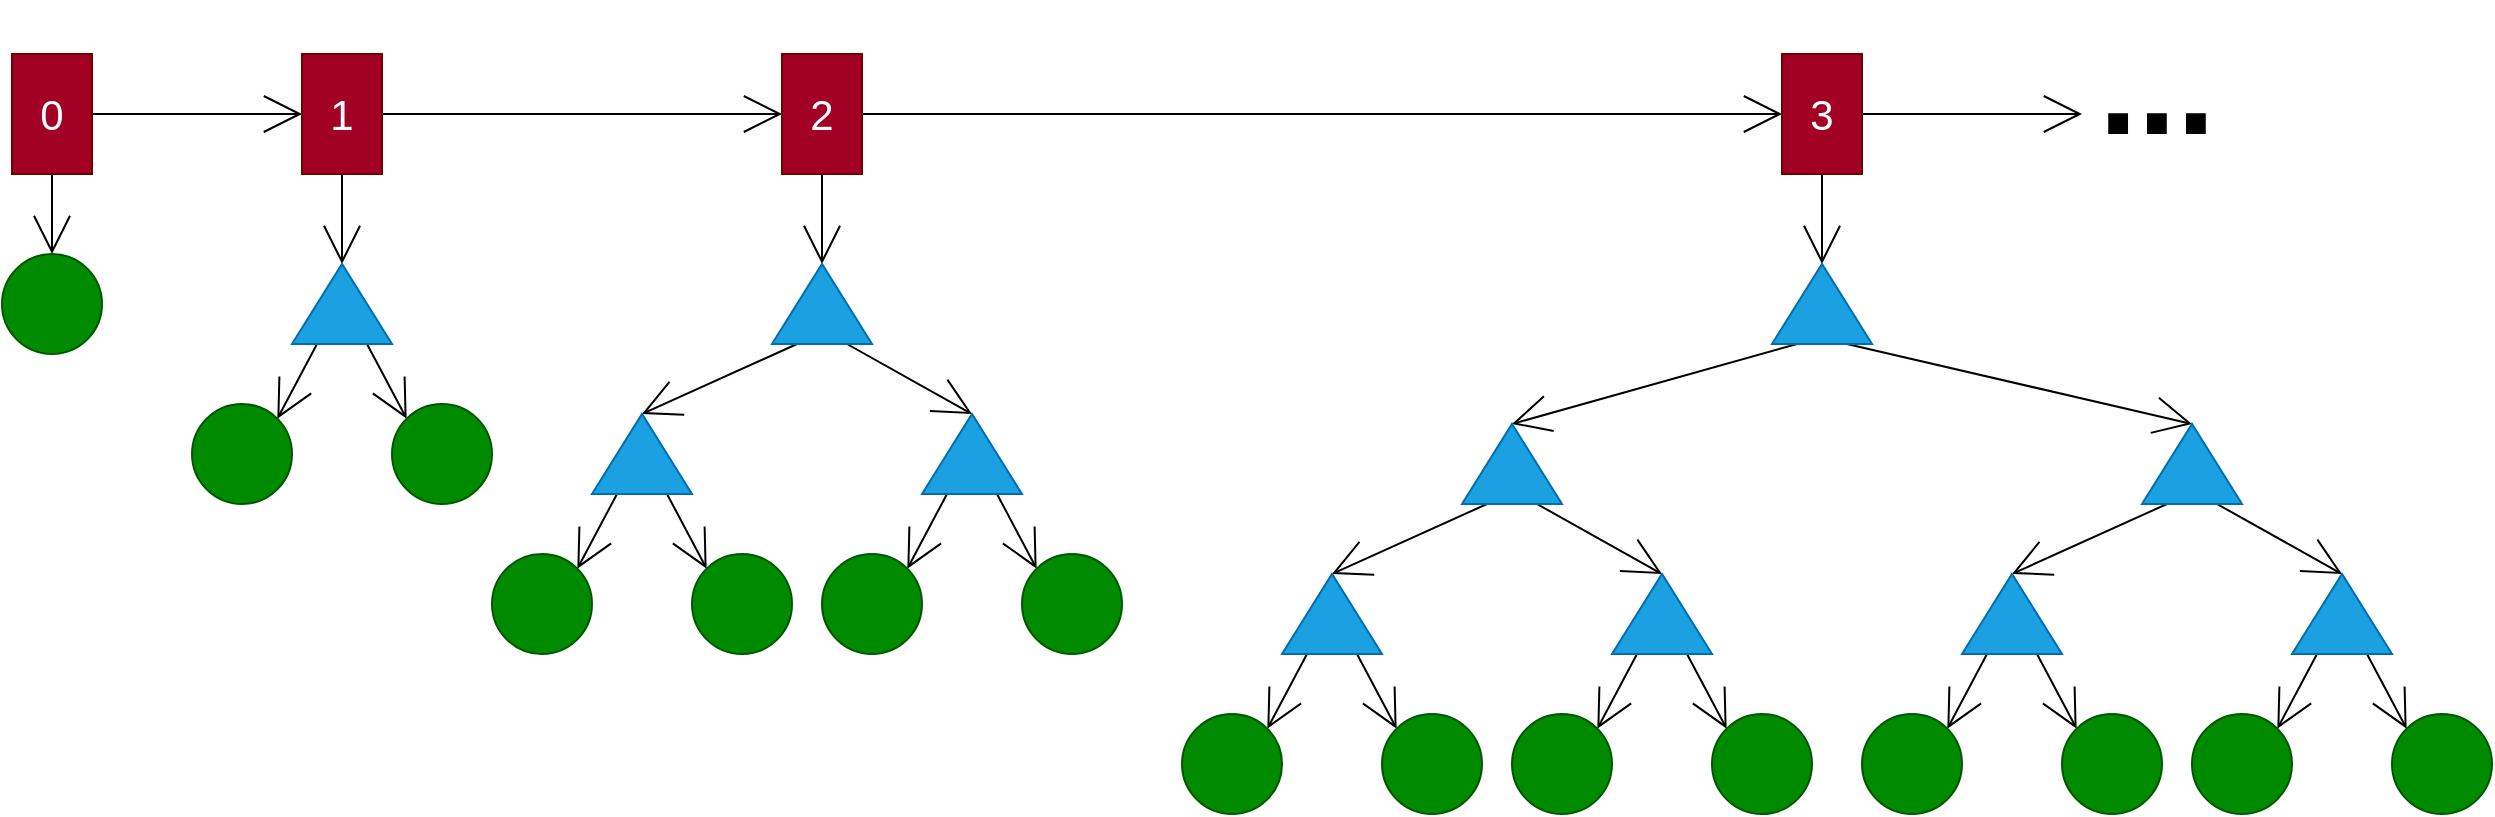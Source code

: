 <mxfile>
    <diagram id="nZWaQ4Mrgd4-5I0vfifR" name="Page-1">
        <mxGraphModel dx="1603" dy="2100" grid="1" gridSize="10" guides="1" tooltips="1" connect="1" arrows="1" fold="1" page="1" pageScale="1" pageWidth="850" pageHeight="1100" math="0" shadow="0">
            <root>
                <mxCell id="0"/>
                <mxCell id="1" parent="0"/>
                <mxCell id="81" style="edgeStyle=none;html=1;exitX=1;exitY=0.5;exitDx=0;exitDy=0;entryX=0;entryY=0.5;entryDx=0;entryDy=0;fontSize=21;endArrow=open;endFill=0;endSize=17;" edge="1" parent="1" source="2" target="3">
                    <mxGeometry relative="1" as="geometry"/>
                </mxCell>
                <mxCell id="88" style="edgeStyle=none;html=1;exitX=0.5;exitY=1;exitDx=0;exitDy=0;entryX=0.5;entryY=0;entryDx=0;entryDy=0;fontSize=70;endArrow=open;endFill=0;endSize=17;" edge="1" parent="1" source="2" target="20">
                    <mxGeometry relative="1" as="geometry"/>
                </mxCell>
                <mxCell id="2" value="0" style="rounded=0;whiteSpace=wrap;html=1;fontSize=21;fillColor=#a20025;strokeColor=#6F0000;fontColor=#ffffff;" vertex="1" parent="1">
                    <mxGeometry x="15" y="30" width="40" height="60" as="geometry"/>
                </mxCell>
                <mxCell id="82" style="edgeStyle=none;html=1;exitX=1;exitY=0.5;exitDx=0;exitDy=0;entryX=0;entryY=0.5;entryDx=0;entryDy=0;fontSize=21;endArrow=open;endFill=0;endSize=17;" edge="1" parent="1" source="3" target="4">
                    <mxGeometry relative="1" as="geometry"/>
                </mxCell>
                <mxCell id="89" style="edgeStyle=none;html=1;exitX=0.5;exitY=1;exitDx=0;exitDy=0;entryX=1;entryY=0.5;entryDx=0;entryDy=0;fontSize=70;endArrow=open;endFill=0;endSize=17;" edge="1" parent="1" source="3" target="11">
                    <mxGeometry relative="1" as="geometry"/>
                </mxCell>
                <mxCell id="3" value="1" style="rounded=0;whiteSpace=wrap;html=1;fontSize=21;fillColor=#a20025;strokeColor=#6F0000;fontColor=#ffffff;" vertex="1" parent="1">
                    <mxGeometry x="160" y="30" width="40" height="60" as="geometry"/>
                </mxCell>
                <mxCell id="83" style="edgeStyle=none;html=1;exitX=1;exitY=0.5;exitDx=0;exitDy=0;entryX=0;entryY=0.5;entryDx=0;entryDy=0;fontSize=21;endArrow=open;endFill=0;endSize=17;" edge="1" parent="1" source="4" target="5">
                    <mxGeometry relative="1" as="geometry"/>
                </mxCell>
                <mxCell id="90" style="edgeStyle=none;html=1;exitX=0.5;exitY=1;exitDx=0;exitDy=0;entryX=1;entryY=0.5;entryDx=0;entryDy=0;fontSize=70;endArrow=open;endFill=0;endSize=17;" edge="1" parent="1" source="4" target="23">
                    <mxGeometry relative="1" as="geometry"/>
                </mxCell>
                <mxCell id="4" value="2" style="rounded=0;whiteSpace=wrap;html=1;fontSize=21;fillColor=#a20025;strokeColor=#6F0000;fontColor=#ffffff;" vertex="1" parent="1">
                    <mxGeometry x="400" y="30" width="40" height="60" as="geometry"/>
                </mxCell>
                <mxCell id="85" style="edgeStyle=none;html=1;exitX=1;exitY=0.5;exitDx=0;exitDy=0;entryX=0;entryY=0;entryDx=0;entryDy=0;fontSize=70;endArrow=open;endFill=0;endSize=17;" edge="1" parent="1" source="5" target="7">
                    <mxGeometry relative="1" as="geometry"/>
                </mxCell>
                <mxCell id="91" style="edgeStyle=none;html=1;exitX=0.5;exitY=1;exitDx=0;exitDy=0;entryX=1;entryY=0.5;entryDx=0;entryDy=0;fontSize=70;endArrow=open;endFill=0;endSize=17;" edge="1" parent="1" source="5" target="38">
                    <mxGeometry relative="1" as="geometry"/>
                </mxCell>
                <mxCell id="5" value="3" style="rounded=0;whiteSpace=wrap;html=1;fontSize=21;fillColor=#a20025;strokeColor=#6F0000;fontColor=#ffffff;" vertex="1" parent="1">
                    <mxGeometry x="900" y="30" width="40" height="60" as="geometry"/>
                </mxCell>
                <mxCell id="7" value="..." style="text;html=1;strokeColor=none;fillColor=none;align=center;verticalAlign=bottom;whiteSpace=wrap;rounded=0;fontSize=70;fontStyle=1" vertex="1" parent="1">
                    <mxGeometry x="1050" y="60" width="75" height="30" as="geometry"/>
                </mxCell>
                <mxCell id="14" style="edgeStyle=none;html=1;exitX=0;exitY=0.25;exitDx=0;exitDy=0;entryX=1;entryY=0;entryDx=0;entryDy=0;fontSize=21;endArrow=open;endFill=0;endSize=17;" edge="1" parent="1" source="11" target="12">
                    <mxGeometry relative="1" as="geometry"/>
                </mxCell>
                <mxCell id="15" style="edgeStyle=none;html=1;exitX=0;exitY=0.75;exitDx=0;exitDy=0;entryX=0;entryY=0;entryDx=0;entryDy=0;fontSize=21;endArrow=open;endFill=0;endSize=17;" edge="1" parent="1" source="11" target="13">
                    <mxGeometry relative="1" as="geometry"/>
                </mxCell>
                <mxCell id="11" value="" style="triangle;whiteSpace=wrap;html=1;fontSize=21;rotation=-90;fillColor=#1ba1e2;strokeColor=#006EAF;fontColor=#ffffff;" vertex="1" parent="1">
                    <mxGeometry x="160" y="130" width="40" height="50" as="geometry"/>
                </mxCell>
                <mxCell id="12" value="" style="ellipse;whiteSpace=wrap;html=1;aspect=fixed;fontSize=21;fillColor=#008a00;strokeColor=#005700;fontColor=#ffffff;" vertex="1" parent="1">
                    <mxGeometry x="105" y="205" width="50" height="50" as="geometry"/>
                </mxCell>
                <mxCell id="13" value="" style="ellipse;whiteSpace=wrap;html=1;aspect=fixed;fontSize=21;fillColor=#008a00;strokeColor=#005700;fontColor=#ffffff;" vertex="1" parent="1">
                    <mxGeometry x="205" y="205" width="50" height="50" as="geometry"/>
                </mxCell>
                <mxCell id="20" value="" style="ellipse;whiteSpace=wrap;html=1;aspect=fixed;fontSize=21;fillColor=#008a00;strokeColor=#005700;fontColor=#ffffff;" vertex="1" parent="1">
                    <mxGeometry x="10" y="130" width="50" height="50" as="geometry"/>
                </mxCell>
                <mxCell id="21" style="edgeStyle=none;html=1;exitX=0;exitY=0.25;exitDx=0;exitDy=0;entryX=1;entryY=0.5;entryDx=0;entryDy=0;fontSize=21;endArrow=open;endFill=0;endSize=17;" edge="1" parent="1" source="23" target="28">
                    <mxGeometry relative="1" as="geometry">
                        <mxPoint x="332.678" y="212.322" as="targetPoint"/>
                    </mxGeometry>
                </mxCell>
                <mxCell id="22" style="edgeStyle=none;html=1;exitX=0;exitY=0.75;exitDx=0;exitDy=0;entryX=1;entryY=0.5;entryDx=0;entryDy=0;fontSize=21;endArrow=open;endFill=0;endSize=17;" edge="1" parent="1" source="23" target="33">
                    <mxGeometry relative="1" as="geometry">
                        <mxPoint x="397.322" y="212.322" as="targetPoint"/>
                    </mxGeometry>
                </mxCell>
                <mxCell id="23" value="" style="triangle;whiteSpace=wrap;html=1;fontSize=21;rotation=-90;fillColor=#1ba1e2;strokeColor=#006EAF;fontColor=#ffffff;" vertex="1" parent="1">
                    <mxGeometry x="400" y="130" width="40" height="50" as="geometry"/>
                </mxCell>
                <mxCell id="26" style="edgeStyle=none;html=1;exitX=0;exitY=0.25;exitDx=0;exitDy=0;entryX=1;entryY=0;entryDx=0;entryDy=0;fontSize=21;endArrow=open;endFill=0;endSize=17;" edge="1" parent="1" source="28" target="29">
                    <mxGeometry relative="1" as="geometry"/>
                </mxCell>
                <mxCell id="27" style="edgeStyle=none;html=1;exitX=0;exitY=0.75;exitDx=0;exitDy=0;entryX=0;entryY=0;entryDx=0;entryDy=0;fontSize=21;endArrow=open;endFill=0;endSize=17;" edge="1" parent="1" source="28" target="30">
                    <mxGeometry relative="1" as="geometry"/>
                </mxCell>
                <mxCell id="28" value="" style="triangle;whiteSpace=wrap;html=1;fontSize=21;rotation=-90;fillColor=#1ba1e2;strokeColor=#006EAF;fontColor=#ffffff;" vertex="1" parent="1">
                    <mxGeometry x="310" y="205" width="40" height="50" as="geometry"/>
                </mxCell>
                <mxCell id="29" value="" style="ellipse;whiteSpace=wrap;html=1;aspect=fixed;fontSize=21;fillColor=#008a00;strokeColor=#005700;fontColor=#ffffff;" vertex="1" parent="1">
                    <mxGeometry x="255" y="280" width="50" height="50" as="geometry"/>
                </mxCell>
                <mxCell id="30" value="" style="ellipse;whiteSpace=wrap;html=1;aspect=fixed;fontSize=21;fillColor=#008a00;strokeColor=#005700;fontColor=#ffffff;" vertex="1" parent="1">
                    <mxGeometry x="355" y="280" width="50" height="50" as="geometry"/>
                </mxCell>
                <mxCell id="31" style="edgeStyle=none;html=1;exitX=0;exitY=0.25;exitDx=0;exitDy=0;entryX=1;entryY=0;entryDx=0;entryDy=0;fontSize=21;endArrow=open;endFill=0;endSize=17;" edge="1" parent="1" source="33" target="34">
                    <mxGeometry relative="1" as="geometry"/>
                </mxCell>
                <mxCell id="32" style="edgeStyle=none;html=1;exitX=0;exitY=0.75;exitDx=0;exitDy=0;entryX=0;entryY=0;entryDx=0;entryDy=0;fontSize=21;endArrow=open;endFill=0;endSize=17;" edge="1" parent="1" source="33" target="35">
                    <mxGeometry relative="1" as="geometry"/>
                </mxCell>
                <mxCell id="33" value="" style="triangle;whiteSpace=wrap;html=1;fontSize=21;rotation=-90;fillColor=#1ba1e2;strokeColor=#006EAF;fontColor=#ffffff;" vertex="1" parent="1">
                    <mxGeometry x="475" y="205" width="40" height="50" as="geometry"/>
                </mxCell>
                <mxCell id="34" value="" style="ellipse;whiteSpace=wrap;html=1;aspect=fixed;fontSize=21;fillColor=#008a00;strokeColor=#005700;fontColor=#ffffff;" vertex="1" parent="1">
                    <mxGeometry x="420" y="280" width="50" height="50" as="geometry"/>
                </mxCell>
                <mxCell id="35" value="" style="ellipse;whiteSpace=wrap;html=1;aspect=fixed;fontSize=21;fillColor=#008a00;strokeColor=#005700;fontColor=#ffffff;" vertex="1" parent="1">
                    <mxGeometry x="520" y="280" width="50" height="50" as="geometry"/>
                </mxCell>
                <mxCell id="36" style="edgeStyle=none;html=1;exitX=0;exitY=0.25;exitDx=0;exitDy=0;entryX=1;entryY=0.5;entryDx=0;entryDy=0;fontSize=21;endArrow=open;endFill=0;endSize=17;" edge="1" parent="1" source="38" target="56">
                    <mxGeometry relative="1" as="geometry">
                        <mxPoint x="830" y="210" as="targetPoint"/>
                    </mxGeometry>
                </mxCell>
                <mxCell id="37" style="edgeStyle=none;html=1;exitX=0;exitY=0.75;exitDx=0;exitDy=0;entryX=1;entryY=0.5;entryDx=0;entryDy=0;fontSize=21;endArrow=open;endFill=0;endSize=17;" edge="1" parent="1" source="38" target="69">
                    <mxGeometry relative="1" as="geometry">
                        <mxPoint x="995" y="210" as="targetPoint"/>
                    </mxGeometry>
                </mxCell>
                <mxCell id="38" value="" style="triangle;whiteSpace=wrap;html=1;fontSize=21;rotation=-90;fillColor=#1ba1e2;strokeColor=#006EAF;fontColor=#ffffff;" vertex="1" parent="1">
                    <mxGeometry x="900" y="130" width="40" height="50" as="geometry"/>
                </mxCell>
                <mxCell id="54" style="edgeStyle=none;html=1;exitX=0;exitY=0.25;exitDx=0;exitDy=0;entryX=1;entryY=0.5;entryDx=0;entryDy=0;fontSize=21;endArrow=open;endFill=0;endSize=17;" edge="1" parent="1" source="56" target="59">
                    <mxGeometry relative="1" as="geometry">
                        <mxPoint x="677.678" y="292.322" as="targetPoint"/>
                    </mxGeometry>
                </mxCell>
                <mxCell id="55" style="edgeStyle=none;html=1;exitX=0;exitY=0.75;exitDx=0;exitDy=0;entryX=1;entryY=0.5;entryDx=0;entryDy=0;fontSize=21;endArrow=open;endFill=0;endSize=17;" edge="1" parent="1" source="56" target="64">
                    <mxGeometry relative="1" as="geometry">
                        <mxPoint x="742.322" y="292.322" as="targetPoint"/>
                    </mxGeometry>
                </mxCell>
                <mxCell id="56" value="" style="triangle;whiteSpace=wrap;html=1;fontSize=21;rotation=-90;fillColor=#1ba1e2;strokeColor=#006EAF;fontColor=#ffffff;" vertex="1" parent="1">
                    <mxGeometry x="745" y="210" width="40" height="50" as="geometry"/>
                </mxCell>
                <mxCell id="57" style="edgeStyle=none;html=1;exitX=0;exitY=0.25;exitDx=0;exitDy=0;entryX=1;entryY=0;entryDx=0;entryDy=0;fontSize=21;endArrow=open;endFill=0;endSize=17;" edge="1" parent="1" source="59" target="60">
                    <mxGeometry relative="1" as="geometry"/>
                </mxCell>
                <mxCell id="58" style="edgeStyle=none;html=1;exitX=0;exitY=0.75;exitDx=0;exitDy=0;entryX=0;entryY=0;entryDx=0;entryDy=0;fontSize=21;endArrow=open;endFill=0;endSize=17;" edge="1" parent="1" source="59" target="61">
                    <mxGeometry relative="1" as="geometry"/>
                </mxCell>
                <mxCell id="59" value="" style="triangle;whiteSpace=wrap;html=1;fontSize=21;rotation=-90;fillColor=#1ba1e2;strokeColor=#006EAF;fontColor=#ffffff;" vertex="1" parent="1">
                    <mxGeometry x="655" y="285" width="40" height="50" as="geometry"/>
                </mxCell>
                <mxCell id="60" value="" style="ellipse;whiteSpace=wrap;html=1;aspect=fixed;fontSize=21;fillColor=#008a00;strokeColor=#005700;fontColor=#ffffff;" vertex="1" parent="1">
                    <mxGeometry x="600" y="360" width="50" height="50" as="geometry"/>
                </mxCell>
                <mxCell id="61" value="" style="ellipse;whiteSpace=wrap;html=1;aspect=fixed;fontSize=21;fillColor=#008a00;strokeColor=#005700;fontColor=#ffffff;" vertex="1" parent="1">
                    <mxGeometry x="700" y="360" width="50" height="50" as="geometry"/>
                </mxCell>
                <mxCell id="62" style="edgeStyle=none;html=1;exitX=0;exitY=0.25;exitDx=0;exitDy=0;entryX=1;entryY=0;entryDx=0;entryDy=0;fontSize=21;endArrow=open;endFill=0;endSize=17;" edge="1" parent="1" source="64" target="65">
                    <mxGeometry relative="1" as="geometry"/>
                </mxCell>
                <mxCell id="63" style="edgeStyle=none;html=1;exitX=0;exitY=0.75;exitDx=0;exitDy=0;entryX=0;entryY=0;entryDx=0;entryDy=0;fontSize=21;endArrow=open;endFill=0;endSize=17;" edge="1" parent="1" source="64" target="66">
                    <mxGeometry relative="1" as="geometry"/>
                </mxCell>
                <mxCell id="64" value="" style="triangle;whiteSpace=wrap;html=1;fontSize=21;rotation=-90;fillColor=#1ba1e2;strokeColor=#006EAF;fontColor=#ffffff;" vertex="1" parent="1">
                    <mxGeometry x="820" y="285" width="40" height="50" as="geometry"/>
                </mxCell>
                <mxCell id="65" value="" style="ellipse;whiteSpace=wrap;html=1;aspect=fixed;fontSize=21;fillColor=#008a00;strokeColor=#005700;fontColor=#ffffff;" vertex="1" parent="1">
                    <mxGeometry x="765" y="360" width="50" height="50" as="geometry"/>
                </mxCell>
                <mxCell id="66" value="" style="ellipse;whiteSpace=wrap;html=1;aspect=fixed;fontSize=21;fillColor=#008a00;strokeColor=#005700;fontColor=#ffffff;" vertex="1" parent="1">
                    <mxGeometry x="865" y="360" width="50" height="50" as="geometry"/>
                </mxCell>
                <mxCell id="67" style="edgeStyle=none;html=1;exitX=0;exitY=0.25;exitDx=0;exitDy=0;entryX=1;entryY=0.5;entryDx=0;entryDy=0;fontSize=21;endArrow=open;endFill=0;endSize=17;" edge="1" parent="1" source="69" target="72">
                    <mxGeometry relative="1" as="geometry">
                        <mxPoint x="1017.678" y="292.322" as="targetPoint"/>
                    </mxGeometry>
                </mxCell>
                <mxCell id="68" style="edgeStyle=none;html=1;exitX=0;exitY=0.75;exitDx=0;exitDy=0;entryX=1;entryY=0.5;entryDx=0;entryDy=0;fontSize=21;endArrow=open;endFill=0;endSize=17;" edge="1" parent="1" source="69" target="77">
                    <mxGeometry relative="1" as="geometry">
                        <mxPoint x="1082.322" y="292.322" as="targetPoint"/>
                    </mxGeometry>
                </mxCell>
                <mxCell id="69" value="" style="triangle;whiteSpace=wrap;html=1;fontSize=21;rotation=-90;fillColor=#1ba1e2;strokeColor=#006EAF;fontColor=#ffffff;" vertex="1" parent="1">
                    <mxGeometry x="1085" y="210" width="40" height="50" as="geometry"/>
                </mxCell>
                <mxCell id="70" style="edgeStyle=none;html=1;exitX=0;exitY=0.25;exitDx=0;exitDy=0;entryX=1;entryY=0;entryDx=0;entryDy=0;fontSize=21;endArrow=open;endFill=0;endSize=17;" edge="1" parent="1" source="72" target="73">
                    <mxGeometry relative="1" as="geometry"/>
                </mxCell>
                <mxCell id="71" style="edgeStyle=none;html=1;exitX=0;exitY=0.75;exitDx=0;exitDy=0;entryX=0;entryY=0;entryDx=0;entryDy=0;fontSize=21;endArrow=open;endFill=0;endSize=17;" edge="1" parent="1" source="72" target="74">
                    <mxGeometry relative="1" as="geometry"/>
                </mxCell>
                <mxCell id="72" value="" style="triangle;whiteSpace=wrap;html=1;fontSize=21;rotation=-90;fillColor=#1ba1e2;strokeColor=#006EAF;fontColor=#ffffff;" vertex="1" parent="1">
                    <mxGeometry x="995" y="285" width="40" height="50" as="geometry"/>
                </mxCell>
                <mxCell id="73" value="" style="ellipse;whiteSpace=wrap;html=1;aspect=fixed;fontSize=21;fillColor=#008a00;strokeColor=#005700;fontColor=#ffffff;" vertex="1" parent="1">
                    <mxGeometry x="940" y="360" width="50" height="50" as="geometry"/>
                </mxCell>
                <mxCell id="74" value="" style="ellipse;whiteSpace=wrap;html=1;aspect=fixed;fontSize=21;fillColor=#008a00;strokeColor=#005700;fontColor=#ffffff;" vertex="1" parent="1">
                    <mxGeometry x="1040" y="360" width="50" height="50" as="geometry"/>
                </mxCell>
                <mxCell id="75" style="edgeStyle=none;html=1;exitX=0;exitY=0.25;exitDx=0;exitDy=0;entryX=1;entryY=0;entryDx=0;entryDy=0;fontSize=21;endArrow=open;endFill=0;endSize=17;" edge="1" parent="1" source="77" target="78">
                    <mxGeometry relative="1" as="geometry"/>
                </mxCell>
                <mxCell id="76" style="edgeStyle=none;html=1;exitX=0;exitY=0.75;exitDx=0;exitDy=0;entryX=0;entryY=0;entryDx=0;entryDy=0;fontSize=21;endArrow=open;endFill=0;endSize=17;" edge="1" parent="1" source="77" target="79">
                    <mxGeometry relative="1" as="geometry"/>
                </mxCell>
                <mxCell id="77" value="" style="triangle;whiteSpace=wrap;html=1;fontSize=21;rotation=-90;fillColor=#1ba1e2;strokeColor=#006EAF;fontColor=#ffffff;" vertex="1" parent="1">
                    <mxGeometry x="1160" y="285" width="40" height="50" as="geometry"/>
                </mxCell>
                <mxCell id="78" value="" style="ellipse;whiteSpace=wrap;html=1;aspect=fixed;fontSize=21;fillColor=#008a00;strokeColor=#005700;fontColor=#ffffff;" vertex="1" parent="1">
                    <mxGeometry x="1105" y="360" width="50" height="50" as="geometry"/>
                </mxCell>
                <mxCell id="79" value="" style="ellipse;whiteSpace=wrap;html=1;aspect=fixed;fontSize=21;fillColor=#008a00;strokeColor=#005700;fontColor=#ffffff;" vertex="1" parent="1">
                    <mxGeometry x="1205" y="360" width="50" height="50" as="geometry"/>
                </mxCell>
            </root>
        </mxGraphModel>
    </diagram>
</mxfile>